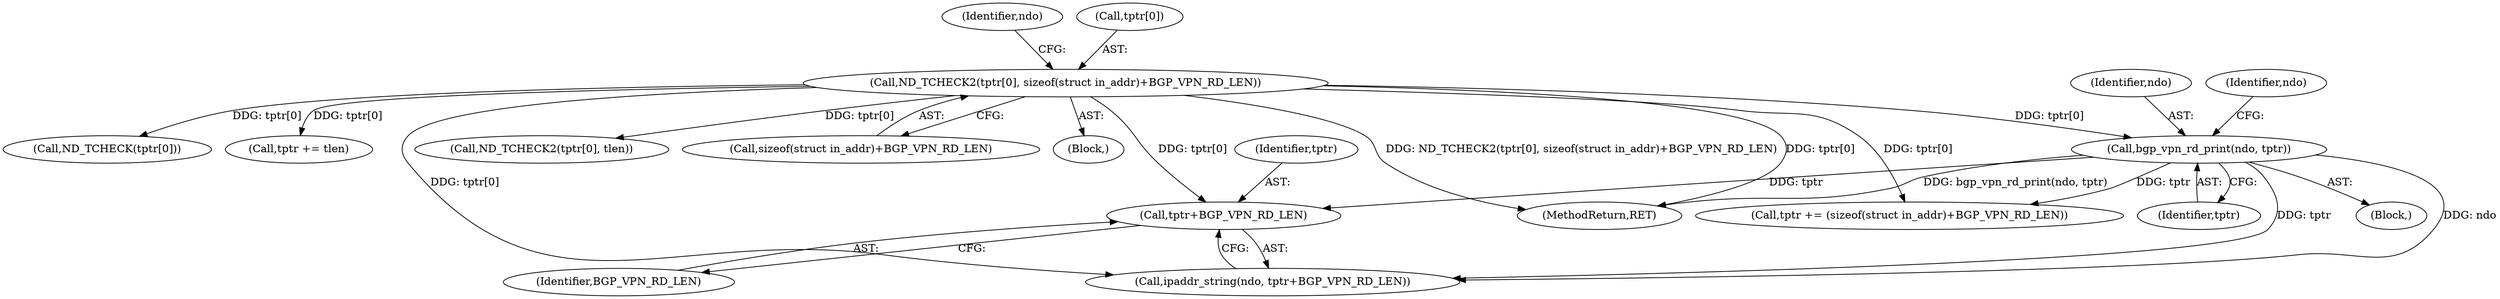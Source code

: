 digraph "0_tcpdump_13d52e9c0e7caf7e6325b0051bc90a49968be67f@pointer" {
"1000817" [label="(Call,tptr+BGP_VPN_RD_LEN)"];
"1000812" [label="(Call,bgp_vpn_rd_print(ndo, tptr))"];
"1000798" [label="(Call,ND_TCHECK2(tptr[0], sizeof(struct in_addr)+BGP_VPN_RD_LEN))"];
"1000826" [label="(Call,tptr += (sizeof(struct in_addr)+BGP_VPN_RD_LEN))"];
"1000817" [label="(Call,tptr+BGP_VPN_RD_LEN)"];
"1000811" [label="(Block,)"];
"1000815" [label="(Call,ipaddr_string(ndo, tptr+BGP_VPN_RD_LEN))"];
"1000816" [label="(Identifier,ndo)"];
"1000798" [label="(Call,ND_TCHECK2(tptr[0], sizeof(struct in_addr)+BGP_VPN_RD_LEN))"];
"1000802" [label="(Call,sizeof(struct in_addr)+BGP_VPN_RD_LEN)"];
"1000808" [label="(Identifier,ndo)"];
"1000819" [label="(Identifier,BGP_VPN_RD_LEN)"];
"1000814" [label="(Identifier,tptr)"];
"1002919" [label="(MethodReturn,RET)"];
"1000812" [label="(Call,bgp_vpn_rd_print(ndo, tptr))"];
"1000799" [label="(Call,tptr[0])"];
"1001114" [label="(Call,ND_TCHECK(tptr[0]))"];
"1001111" [label="(Call,tptr += tlen)"];
"1001073" [label="(Call,ND_TCHECK2(tptr[0], tlen))"];
"1000818" [label="(Identifier,tptr)"];
"1000813" [label="(Identifier,ndo)"];
"1000797" [label="(Block,)"];
"1000817" -> "1000815"  [label="AST: "];
"1000817" -> "1000819"  [label="CFG: "];
"1000818" -> "1000817"  [label="AST: "];
"1000819" -> "1000817"  [label="AST: "];
"1000815" -> "1000817"  [label="CFG: "];
"1000812" -> "1000817"  [label="DDG: tptr"];
"1000798" -> "1000817"  [label="DDG: tptr[0]"];
"1000812" -> "1000811"  [label="AST: "];
"1000812" -> "1000814"  [label="CFG: "];
"1000813" -> "1000812"  [label="AST: "];
"1000814" -> "1000812"  [label="AST: "];
"1000816" -> "1000812"  [label="CFG: "];
"1000812" -> "1002919"  [label="DDG: bgp_vpn_rd_print(ndo, tptr)"];
"1000798" -> "1000812"  [label="DDG: tptr[0]"];
"1000812" -> "1000815"  [label="DDG: ndo"];
"1000812" -> "1000815"  [label="DDG: tptr"];
"1000812" -> "1000826"  [label="DDG: tptr"];
"1000798" -> "1000797"  [label="AST: "];
"1000798" -> "1000802"  [label="CFG: "];
"1000799" -> "1000798"  [label="AST: "];
"1000802" -> "1000798"  [label="AST: "];
"1000808" -> "1000798"  [label="CFG: "];
"1000798" -> "1002919"  [label="DDG: tptr[0]"];
"1000798" -> "1002919"  [label="DDG: ND_TCHECK2(tptr[0], sizeof(struct in_addr)+BGP_VPN_RD_LEN)"];
"1000798" -> "1000815"  [label="DDG: tptr[0]"];
"1000798" -> "1000826"  [label="DDG: tptr[0]"];
"1000798" -> "1001073"  [label="DDG: tptr[0]"];
"1000798" -> "1001111"  [label="DDG: tptr[0]"];
"1000798" -> "1001114"  [label="DDG: tptr[0]"];
}
